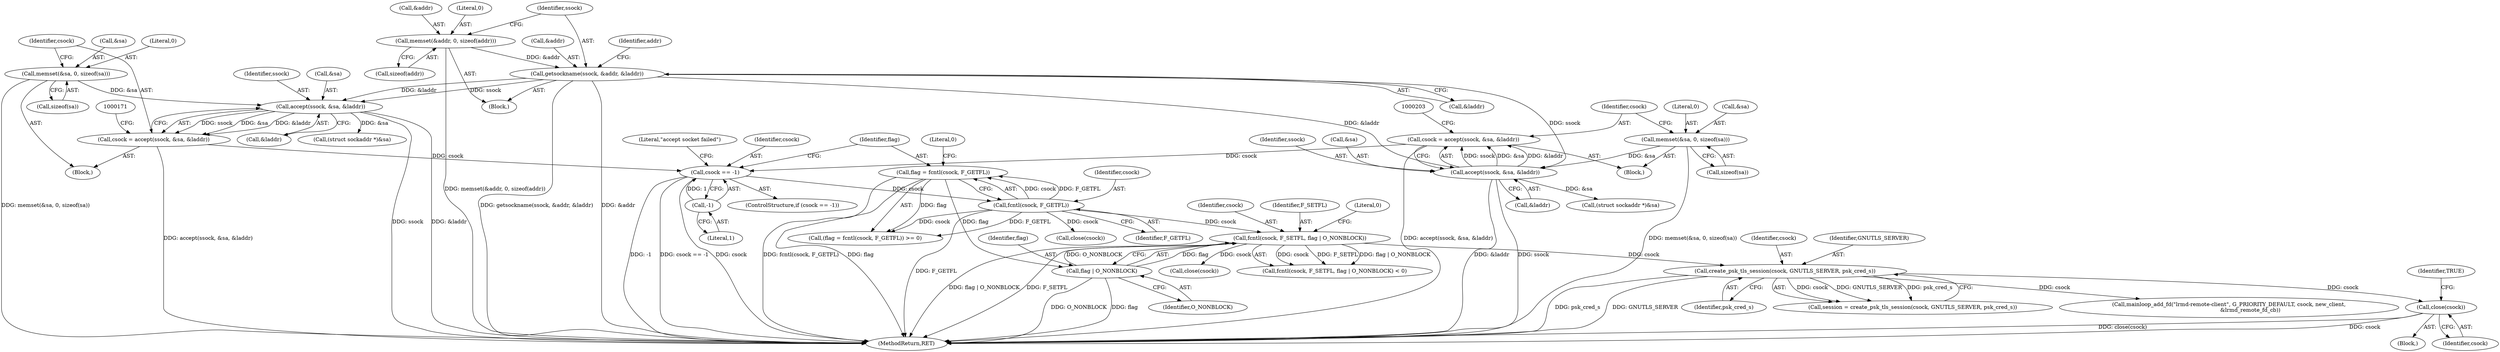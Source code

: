 digraph "0_pacemaker_5ec24a2642bd0854b884d1a9b51d12371373b410_0@API" {
"1000267" [label="(Call,close(csock))"];
"1000256" [label="(Call,create_psk_tls_session(csock, GNUTLS_SERVER, psk_cred_s))"];
"1000232" [label="(Call,fcntl(csock, F_SETFL, flag | O_NONBLOCK))"];
"1000225" [label="(Call,fcntl(csock, F_GETFL))"];
"1000212" [label="(Call,csock == -1)"];
"1000193" [label="(Call,csock = accept(ssock, &sa, &laddr))"];
"1000195" [label="(Call,accept(ssock, &sa, &laddr))"];
"1000136" [label="(Call,getsockname(ssock, &addr, &laddr))"];
"1000130" [label="(Call,memset(&addr, 0, sizeof(addr)))"];
"1000187" [label="(Call,memset(&sa, 0, sizeof(sa)))"];
"1000161" [label="(Call,csock = accept(ssock, &sa, &laddr))"];
"1000163" [label="(Call,accept(ssock, &sa, &laddr))"];
"1000155" [label="(Call,memset(&sa, 0, sizeof(sa)))"];
"1000214" [label="(Call,-1)"];
"1000235" [label="(Call,flag | O_NONBLOCK)"];
"1000223" [label="(Call,flag = fcntl(csock, F_GETFL))"];
"1000267" [label="(Call,close(csock))"];
"1000226" [label="(Identifier,csock)"];
"1000131" [label="(Call,&addr)"];
"1000167" [label="(Call,&laddr)"];
"1000242" [label="(Call,close(csock))"];
"1000145" [label="(Identifier,addr)"];
"1000213" [label="(Identifier,csock)"];
"1000233" [label="(Identifier,csock)"];
"1000256" [label="(Call,create_psk_tls_session(csock, GNUTLS_SERVER, psk_cred_s))"];
"1000223" [label="(Call,flag = fcntl(csock, F_GETFL))"];
"1000103" [label="(Block,)"];
"1000137" [label="(Identifier,ssock)"];
"1000159" [label="(Call,sizeof(sa))"];
"1000237" [label="(Identifier,O_NONBLOCK)"];
"1000155" [label="(Call,memset(&sa, 0, sizeof(sa)))"];
"1000191" [label="(Call,sizeof(sa))"];
"1000214" [label="(Call,-1)"];
"1000156" [label="(Call,&sa)"];
"1000194" [label="(Identifier,csock)"];
"1000324" [label="(Call,mainloop_add_fd(\"lrmd-remote-client\", G_PRIORITY_DEFAULT, csock, new_client,\n                         &lrmd_remote_fd_cb))"];
"1000224" [label="(Identifier,flag)"];
"1000140" [label="(Call,&laddr)"];
"1000257" [label="(Identifier,csock)"];
"1000231" [label="(Call,fcntl(csock, F_SETFL, flag | O_NONBLOCK) < 0)"];
"1000136" [label="(Call,getsockname(ssock, &addr, &laddr))"];
"1000130" [label="(Call,memset(&addr, 0, sizeof(addr)))"];
"1000195" [label="(Call,accept(ssock, &sa, &laddr))"];
"1000163" [label="(Call,accept(ssock, &sa, &laddr))"];
"1000190" [label="(Literal,0)"];
"1000162" [label="(Identifier,csock)"];
"1000165" [label="(Call,&sa)"];
"1000134" [label="(Call,sizeof(addr))"];
"1000188" [label="(Call,&sa)"];
"1000259" [label="(Identifier,psk_cred_s)"];
"1000187" [label="(Call,memset(&sa, 0, sizeof(sa)))"];
"1000222" [label="(Call,(flag = fcntl(csock, F_GETFL)) >= 0)"];
"1000339" [label="(MethodReturn,RET)"];
"1000158" [label="(Literal,0)"];
"1000196" [label="(Identifier,ssock)"];
"1000234" [label="(Identifier,F_SETFL)"];
"1000250" [label="(Call,close(csock))"];
"1000212" [label="(Call,csock == -1)"];
"1000202" [label="(Call,(struct sockaddr *)&sa)"];
"1000218" [label="(Literal,\"accept socket failed\")"];
"1000133" [label="(Literal,0)"];
"1000225" [label="(Call,fcntl(csock, F_GETFL))"];
"1000238" [label="(Literal,0)"];
"1000170" [label="(Call,(struct sockaddr *)&sa)"];
"1000228" [label="(Literal,0)"];
"1000264" [label="(Block,)"];
"1000258" [label="(Identifier,GNUTLS_SERVER)"];
"1000211" [label="(ControlStructure,if (csock == -1))"];
"1000180" [label="(Block,)"];
"1000164" [label="(Identifier,ssock)"];
"1000215" [label="(Literal,1)"];
"1000236" [label="(Identifier,flag)"];
"1000254" [label="(Call,session = create_psk_tls_session(csock, GNUTLS_SERVER, psk_cred_s))"];
"1000161" [label="(Call,csock = accept(ssock, &sa, &laddr))"];
"1000148" [label="(Block,)"];
"1000268" [label="(Identifier,csock)"];
"1000193" [label="(Call,csock = accept(ssock, &sa, &laddr))"];
"1000199" [label="(Call,&laddr)"];
"1000232" [label="(Call,fcntl(csock, F_SETFL, flag | O_NONBLOCK))"];
"1000197" [label="(Call,&sa)"];
"1000227" [label="(Identifier,F_GETFL)"];
"1000270" [label="(Identifier,TRUE)"];
"1000138" [label="(Call,&addr)"];
"1000235" [label="(Call,flag | O_NONBLOCK)"];
"1000267" -> "1000264"  [label="AST: "];
"1000267" -> "1000268"  [label="CFG: "];
"1000268" -> "1000267"  [label="AST: "];
"1000270" -> "1000267"  [label="CFG: "];
"1000267" -> "1000339"  [label="DDG: close(csock)"];
"1000267" -> "1000339"  [label="DDG: csock"];
"1000256" -> "1000267"  [label="DDG: csock"];
"1000256" -> "1000254"  [label="AST: "];
"1000256" -> "1000259"  [label="CFG: "];
"1000257" -> "1000256"  [label="AST: "];
"1000258" -> "1000256"  [label="AST: "];
"1000259" -> "1000256"  [label="AST: "];
"1000254" -> "1000256"  [label="CFG: "];
"1000256" -> "1000339"  [label="DDG: psk_cred_s"];
"1000256" -> "1000339"  [label="DDG: GNUTLS_SERVER"];
"1000256" -> "1000254"  [label="DDG: csock"];
"1000256" -> "1000254"  [label="DDG: GNUTLS_SERVER"];
"1000256" -> "1000254"  [label="DDG: psk_cred_s"];
"1000232" -> "1000256"  [label="DDG: csock"];
"1000256" -> "1000324"  [label="DDG: csock"];
"1000232" -> "1000231"  [label="AST: "];
"1000232" -> "1000235"  [label="CFG: "];
"1000233" -> "1000232"  [label="AST: "];
"1000234" -> "1000232"  [label="AST: "];
"1000235" -> "1000232"  [label="AST: "];
"1000238" -> "1000232"  [label="CFG: "];
"1000232" -> "1000339"  [label="DDG: flag | O_NONBLOCK"];
"1000232" -> "1000339"  [label="DDG: F_SETFL"];
"1000232" -> "1000231"  [label="DDG: csock"];
"1000232" -> "1000231"  [label="DDG: F_SETFL"];
"1000232" -> "1000231"  [label="DDG: flag | O_NONBLOCK"];
"1000225" -> "1000232"  [label="DDG: csock"];
"1000235" -> "1000232"  [label="DDG: flag"];
"1000235" -> "1000232"  [label="DDG: O_NONBLOCK"];
"1000232" -> "1000242"  [label="DDG: csock"];
"1000225" -> "1000223"  [label="AST: "];
"1000225" -> "1000227"  [label="CFG: "];
"1000226" -> "1000225"  [label="AST: "];
"1000227" -> "1000225"  [label="AST: "];
"1000223" -> "1000225"  [label="CFG: "];
"1000225" -> "1000339"  [label="DDG: F_GETFL"];
"1000225" -> "1000222"  [label="DDG: csock"];
"1000225" -> "1000222"  [label="DDG: F_GETFL"];
"1000225" -> "1000223"  [label="DDG: csock"];
"1000225" -> "1000223"  [label="DDG: F_GETFL"];
"1000212" -> "1000225"  [label="DDG: csock"];
"1000225" -> "1000250"  [label="DDG: csock"];
"1000212" -> "1000211"  [label="AST: "];
"1000212" -> "1000214"  [label="CFG: "];
"1000213" -> "1000212"  [label="AST: "];
"1000214" -> "1000212"  [label="AST: "];
"1000218" -> "1000212"  [label="CFG: "];
"1000224" -> "1000212"  [label="CFG: "];
"1000212" -> "1000339"  [label="DDG: -1"];
"1000212" -> "1000339"  [label="DDG: csock == -1"];
"1000212" -> "1000339"  [label="DDG: csock"];
"1000193" -> "1000212"  [label="DDG: csock"];
"1000161" -> "1000212"  [label="DDG: csock"];
"1000214" -> "1000212"  [label="DDG: 1"];
"1000193" -> "1000180"  [label="AST: "];
"1000193" -> "1000195"  [label="CFG: "];
"1000194" -> "1000193"  [label="AST: "];
"1000195" -> "1000193"  [label="AST: "];
"1000203" -> "1000193"  [label="CFG: "];
"1000193" -> "1000339"  [label="DDG: accept(ssock, &sa, &laddr)"];
"1000195" -> "1000193"  [label="DDG: ssock"];
"1000195" -> "1000193"  [label="DDG: &sa"];
"1000195" -> "1000193"  [label="DDG: &laddr"];
"1000195" -> "1000199"  [label="CFG: "];
"1000196" -> "1000195"  [label="AST: "];
"1000197" -> "1000195"  [label="AST: "];
"1000199" -> "1000195"  [label="AST: "];
"1000195" -> "1000339"  [label="DDG: &laddr"];
"1000195" -> "1000339"  [label="DDG: ssock"];
"1000136" -> "1000195"  [label="DDG: ssock"];
"1000136" -> "1000195"  [label="DDG: &laddr"];
"1000187" -> "1000195"  [label="DDG: &sa"];
"1000195" -> "1000202"  [label="DDG: &sa"];
"1000136" -> "1000103"  [label="AST: "];
"1000136" -> "1000140"  [label="CFG: "];
"1000137" -> "1000136"  [label="AST: "];
"1000138" -> "1000136"  [label="AST: "];
"1000140" -> "1000136"  [label="AST: "];
"1000145" -> "1000136"  [label="CFG: "];
"1000136" -> "1000339"  [label="DDG: getsockname(ssock, &addr, &laddr)"];
"1000136" -> "1000339"  [label="DDG: &addr"];
"1000130" -> "1000136"  [label="DDG: &addr"];
"1000136" -> "1000163"  [label="DDG: ssock"];
"1000136" -> "1000163"  [label="DDG: &laddr"];
"1000130" -> "1000103"  [label="AST: "];
"1000130" -> "1000134"  [label="CFG: "];
"1000131" -> "1000130"  [label="AST: "];
"1000133" -> "1000130"  [label="AST: "];
"1000134" -> "1000130"  [label="AST: "];
"1000137" -> "1000130"  [label="CFG: "];
"1000130" -> "1000339"  [label="DDG: memset(&addr, 0, sizeof(addr))"];
"1000187" -> "1000180"  [label="AST: "];
"1000187" -> "1000191"  [label="CFG: "];
"1000188" -> "1000187"  [label="AST: "];
"1000190" -> "1000187"  [label="AST: "];
"1000191" -> "1000187"  [label="AST: "];
"1000194" -> "1000187"  [label="CFG: "];
"1000187" -> "1000339"  [label="DDG: memset(&sa, 0, sizeof(sa))"];
"1000161" -> "1000148"  [label="AST: "];
"1000161" -> "1000163"  [label="CFG: "];
"1000162" -> "1000161"  [label="AST: "];
"1000163" -> "1000161"  [label="AST: "];
"1000171" -> "1000161"  [label="CFG: "];
"1000161" -> "1000339"  [label="DDG: accept(ssock, &sa, &laddr)"];
"1000163" -> "1000161"  [label="DDG: ssock"];
"1000163" -> "1000161"  [label="DDG: &sa"];
"1000163" -> "1000161"  [label="DDG: &laddr"];
"1000163" -> "1000167"  [label="CFG: "];
"1000164" -> "1000163"  [label="AST: "];
"1000165" -> "1000163"  [label="AST: "];
"1000167" -> "1000163"  [label="AST: "];
"1000163" -> "1000339"  [label="DDG: ssock"];
"1000163" -> "1000339"  [label="DDG: &laddr"];
"1000155" -> "1000163"  [label="DDG: &sa"];
"1000163" -> "1000170"  [label="DDG: &sa"];
"1000155" -> "1000148"  [label="AST: "];
"1000155" -> "1000159"  [label="CFG: "];
"1000156" -> "1000155"  [label="AST: "];
"1000158" -> "1000155"  [label="AST: "];
"1000159" -> "1000155"  [label="AST: "];
"1000162" -> "1000155"  [label="CFG: "];
"1000155" -> "1000339"  [label="DDG: memset(&sa, 0, sizeof(sa))"];
"1000214" -> "1000215"  [label="CFG: "];
"1000215" -> "1000214"  [label="AST: "];
"1000235" -> "1000237"  [label="CFG: "];
"1000236" -> "1000235"  [label="AST: "];
"1000237" -> "1000235"  [label="AST: "];
"1000235" -> "1000339"  [label="DDG: O_NONBLOCK"];
"1000235" -> "1000339"  [label="DDG: flag"];
"1000223" -> "1000235"  [label="DDG: flag"];
"1000223" -> "1000222"  [label="AST: "];
"1000224" -> "1000223"  [label="AST: "];
"1000228" -> "1000223"  [label="CFG: "];
"1000223" -> "1000339"  [label="DDG: fcntl(csock, F_GETFL)"];
"1000223" -> "1000339"  [label="DDG: flag"];
"1000223" -> "1000222"  [label="DDG: flag"];
}
